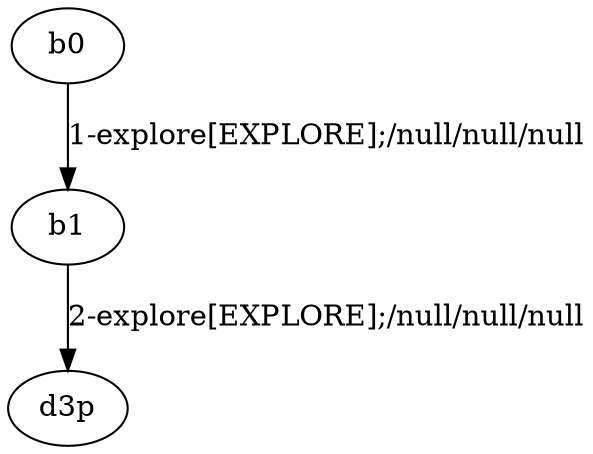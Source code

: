 # Total number of goals covered by this test: 1
# b1 --> d3p

digraph g {
"b0" -> "b1" [label = "1-explore[EXPLORE];/null/null/null"];
"b1" -> "d3p" [label = "2-explore[EXPLORE];/null/null/null"];
}